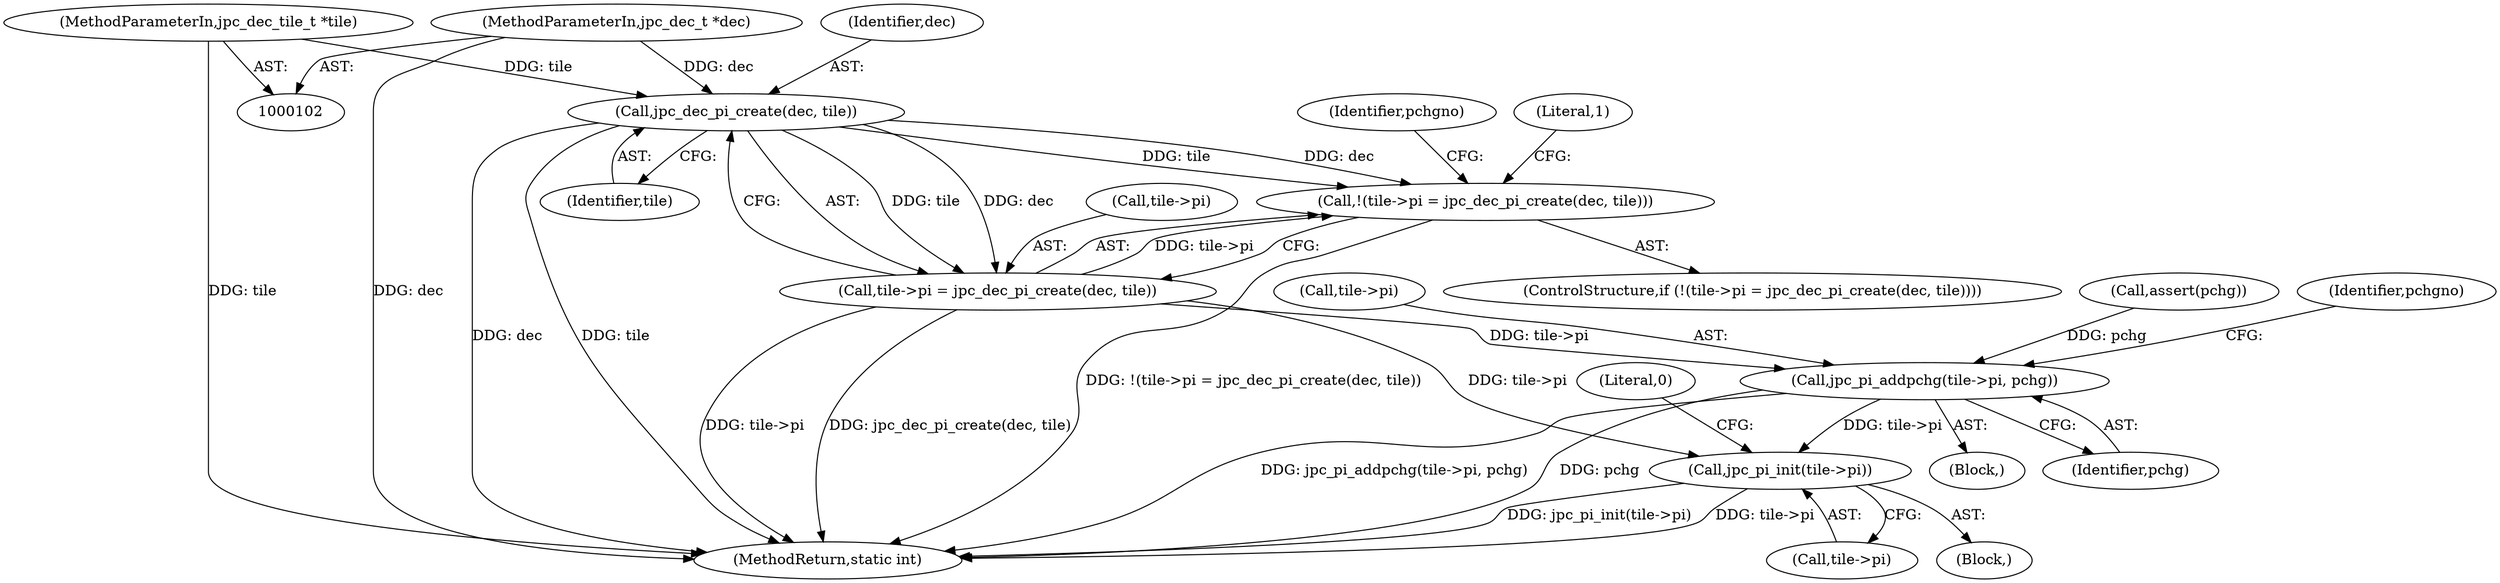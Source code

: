 digraph "0_jasper_1abc2e5a401a4bf1d5ca4df91358ce5df111f495@API" {
"1001374" [label="(Call,jpc_dec_pi_create(dec, tile))"];
"1000103" [label="(MethodParameterIn,jpc_dec_t *dec)"];
"1000104" [label="(MethodParameterIn,jpc_dec_tile_t *tile)"];
"1001369" [label="(Call,!(tile->pi = jpc_dec_pi_create(dec, tile)))"];
"1001370" [label="(Call,tile->pi = jpc_dec_pi_create(dec, tile))"];
"1001408" [label="(Call,jpc_pi_addpchg(tile->pi, pchg))"];
"1001413" [label="(Call,jpc_pi_init(tile->pi))"];
"1001395" [label="(Block,)"];
"1000104" [label="(MethodParameterIn,jpc_dec_tile_t *tile)"];
"1001371" [label="(Call,tile->pi)"];
"1001412" [label="(Identifier,pchg)"];
"1001418" [label="(Literal,0)"];
"1001406" [label="(Call,assert(pchg))"];
"1001394" [label="(Identifier,pchgno)"];
"1001408" [label="(Call,jpc_pi_addpchg(tile->pi, pchg))"];
"1001369" [label="(Call,!(tile->pi = jpc_dec_pi_create(dec, tile)))"];
"1001419" [label="(MethodReturn,static int)"];
"1001375" [label="(Identifier,dec)"];
"1000103" [label="(MethodParameterIn,jpc_dec_t *dec)"];
"1000105" [label="(Block,)"];
"1001383" [label="(Identifier,pchgno)"];
"1001368" [label="(ControlStructure,if (!(tile->pi = jpc_dec_pi_create(dec, tile))))"];
"1001413" [label="(Call,jpc_pi_init(tile->pi))"];
"1001409" [label="(Call,tile->pi)"];
"1001376" [label="(Identifier,tile)"];
"1001374" [label="(Call,jpc_dec_pi_create(dec, tile))"];
"1001380" [label="(Literal,1)"];
"1001414" [label="(Call,tile->pi)"];
"1001370" [label="(Call,tile->pi = jpc_dec_pi_create(dec, tile))"];
"1001374" -> "1001370"  [label="AST: "];
"1001374" -> "1001376"  [label="CFG: "];
"1001375" -> "1001374"  [label="AST: "];
"1001376" -> "1001374"  [label="AST: "];
"1001370" -> "1001374"  [label="CFG: "];
"1001374" -> "1001419"  [label="DDG: dec"];
"1001374" -> "1001419"  [label="DDG: tile"];
"1001374" -> "1001369"  [label="DDG: dec"];
"1001374" -> "1001369"  [label="DDG: tile"];
"1001374" -> "1001370"  [label="DDG: dec"];
"1001374" -> "1001370"  [label="DDG: tile"];
"1000103" -> "1001374"  [label="DDG: dec"];
"1000104" -> "1001374"  [label="DDG: tile"];
"1000103" -> "1000102"  [label="AST: "];
"1000103" -> "1001419"  [label="DDG: dec"];
"1000104" -> "1000102"  [label="AST: "];
"1000104" -> "1001419"  [label="DDG: tile"];
"1001369" -> "1001368"  [label="AST: "];
"1001369" -> "1001370"  [label="CFG: "];
"1001370" -> "1001369"  [label="AST: "];
"1001380" -> "1001369"  [label="CFG: "];
"1001383" -> "1001369"  [label="CFG: "];
"1001369" -> "1001419"  [label="DDG: !(tile->pi = jpc_dec_pi_create(dec, tile))"];
"1001370" -> "1001369"  [label="DDG: tile->pi"];
"1001371" -> "1001370"  [label="AST: "];
"1001370" -> "1001419"  [label="DDG: tile->pi"];
"1001370" -> "1001419"  [label="DDG: jpc_dec_pi_create(dec, tile)"];
"1001370" -> "1001408"  [label="DDG: tile->pi"];
"1001370" -> "1001413"  [label="DDG: tile->pi"];
"1001408" -> "1001395"  [label="AST: "];
"1001408" -> "1001412"  [label="CFG: "];
"1001409" -> "1001408"  [label="AST: "];
"1001412" -> "1001408"  [label="AST: "];
"1001394" -> "1001408"  [label="CFG: "];
"1001408" -> "1001419"  [label="DDG: jpc_pi_addpchg(tile->pi, pchg)"];
"1001408" -> "1001419"  [label="DDG: pchg"];
"1001406" -> "1001408"  [label="DDG: pchg"];
"1001408" -> "1001413"  [label="DDG: tile->pi"];
"1001413" -> "1000105"  [label="AST: "];
"1001413" -> "1001414"  [label="CFG: "];
"1001414" -> "1001413"  [label="AST: "];
"1001418" -> "1001413"  [label="CFG: "];
"1001413" -> "1001419"  [label="DDG: tile->pi"];
"1001413" -> "1001419"  [label="DDG: jpc_pi_init(tile->pi)"];
}
